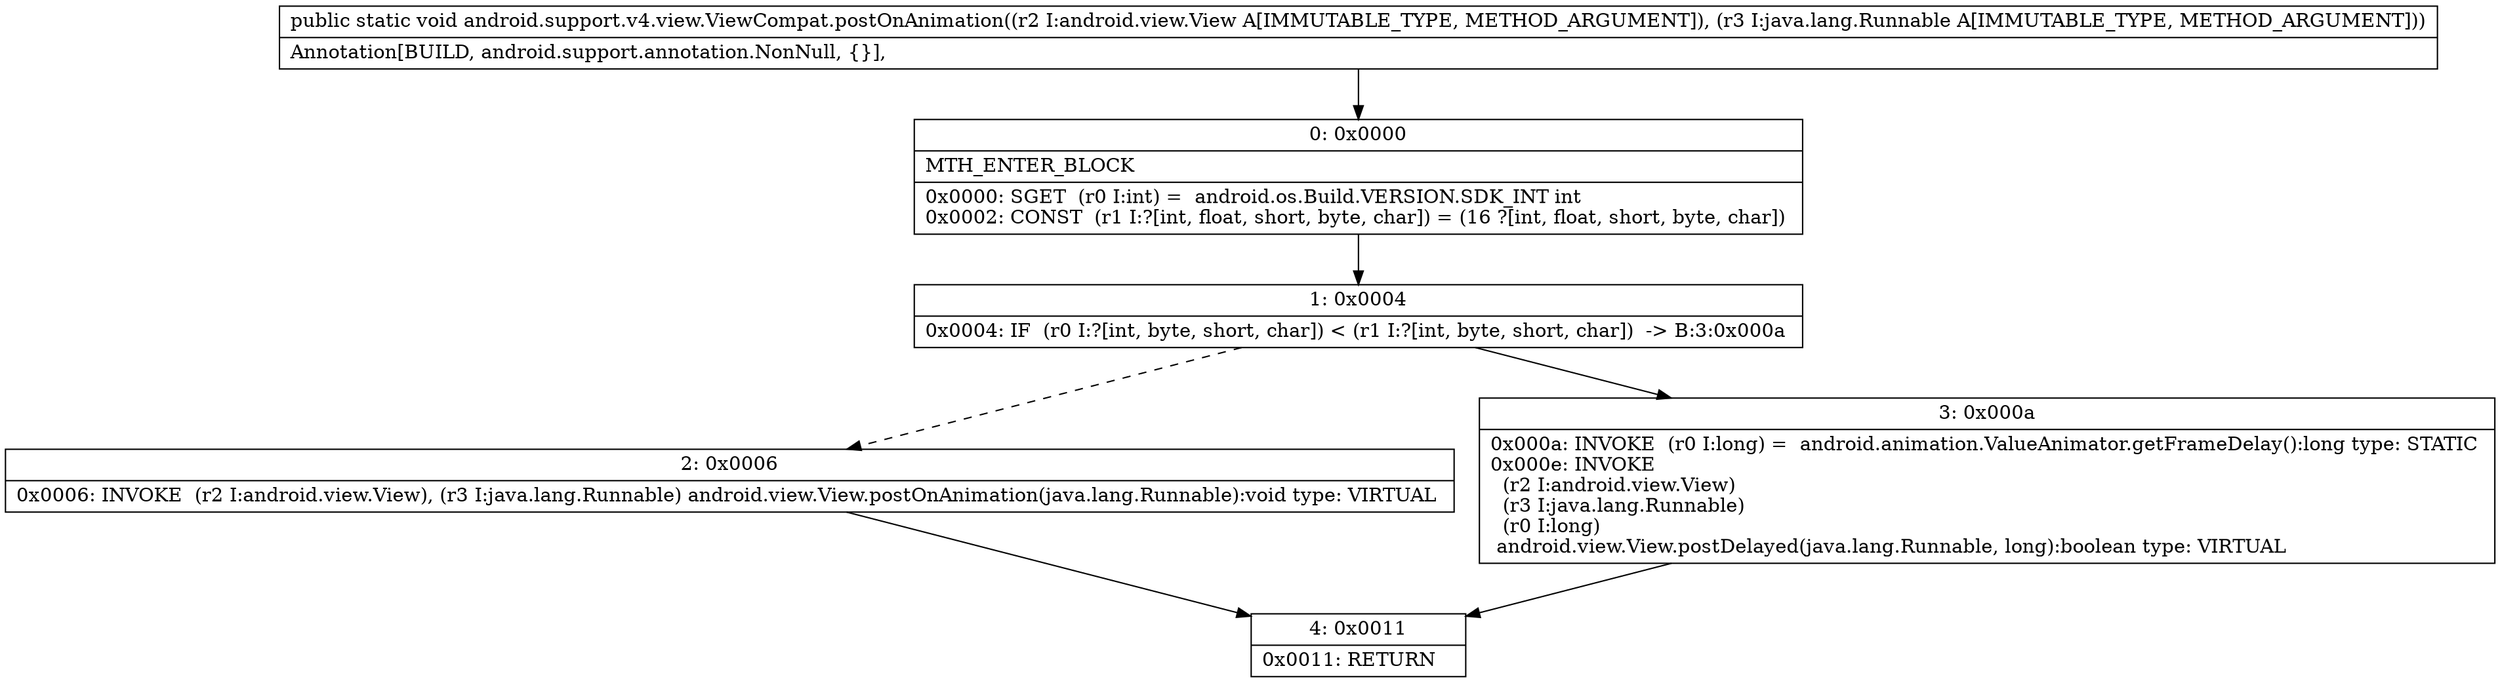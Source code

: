 digraph "CFG forandroid.support.v4.view.ViewCompat.postOnAnimation(Landroid\/view\/View;Ljava\/lang\/Runnable;)V" {
Node_0 [shape=record,label="{0\:\ 0x0000|MTH_ENTER_BLOCK\l|0x0000: SGET  (r0 I:int) =  android.os.Build.VERSION.SDK_INT int \l0x0002: CONST  (r1 I:?[int, float, short, byte, char]) = (16 ?[int, float, short, byte, char]) \l}"];
Node_1 [shape=record,label="{1\:\ 0x0004|0x0004: IF  (r0 I:?[int, byte, short, char]) \< (r1 I:?[int, byte, short, char])  \-\> B:3:0x000a \l}"];
Node_2 [shape=record,label="{2\:\ 0x0006|0x0006: INVOKE  (r2 I:android.view.View), (r3 I:java.lang.Runnable) android.view.View.postOnAnimation(java.lang.Runnable):void type: VIRTUAL \l}"];
Node_3 [shape=record,label="{3\:\ 0x000a|0x000a: INVOKE  (r0 I:long) =  android.animation.ValueAnimator.getFrameDelay():long type: STATIC \l0x000e: INVOKE  \l  (r2 I:android.view.View)\l  (r3 I:java.lang.Runnable)\l  (r0 I:long)\l android.view.View.postDelayed(java.lang.Runnable, long):boolean type: VIRTUAL \l}"];
Node_4 [shape=record,label="{4\:\ 0x0011|0x0011: RETURN   \l}"];
MethodNode[shape=record,label="{public static void android.support.v4.view.ViewCompat.postOnAnimation((r2 I:android.view.View A[IMMUTABLE_TYPE, METHOD_ARGUMENT]), (r3 I:java.lang.Runnable A[IMMUTABLE_TYPE, METHOD_ARGUMENT]))  | Annotation[BUILD, android.support.annotation.NonNull, \{\}], \l}"];
MethodNode -> Node_0;
Node_0 -> Node_1;
Node_1 -> Node_2[style=dashed];
Node_1 -> Node_3;
Node_2 -> Node_4;
Node_3 -> Node_4;
}

